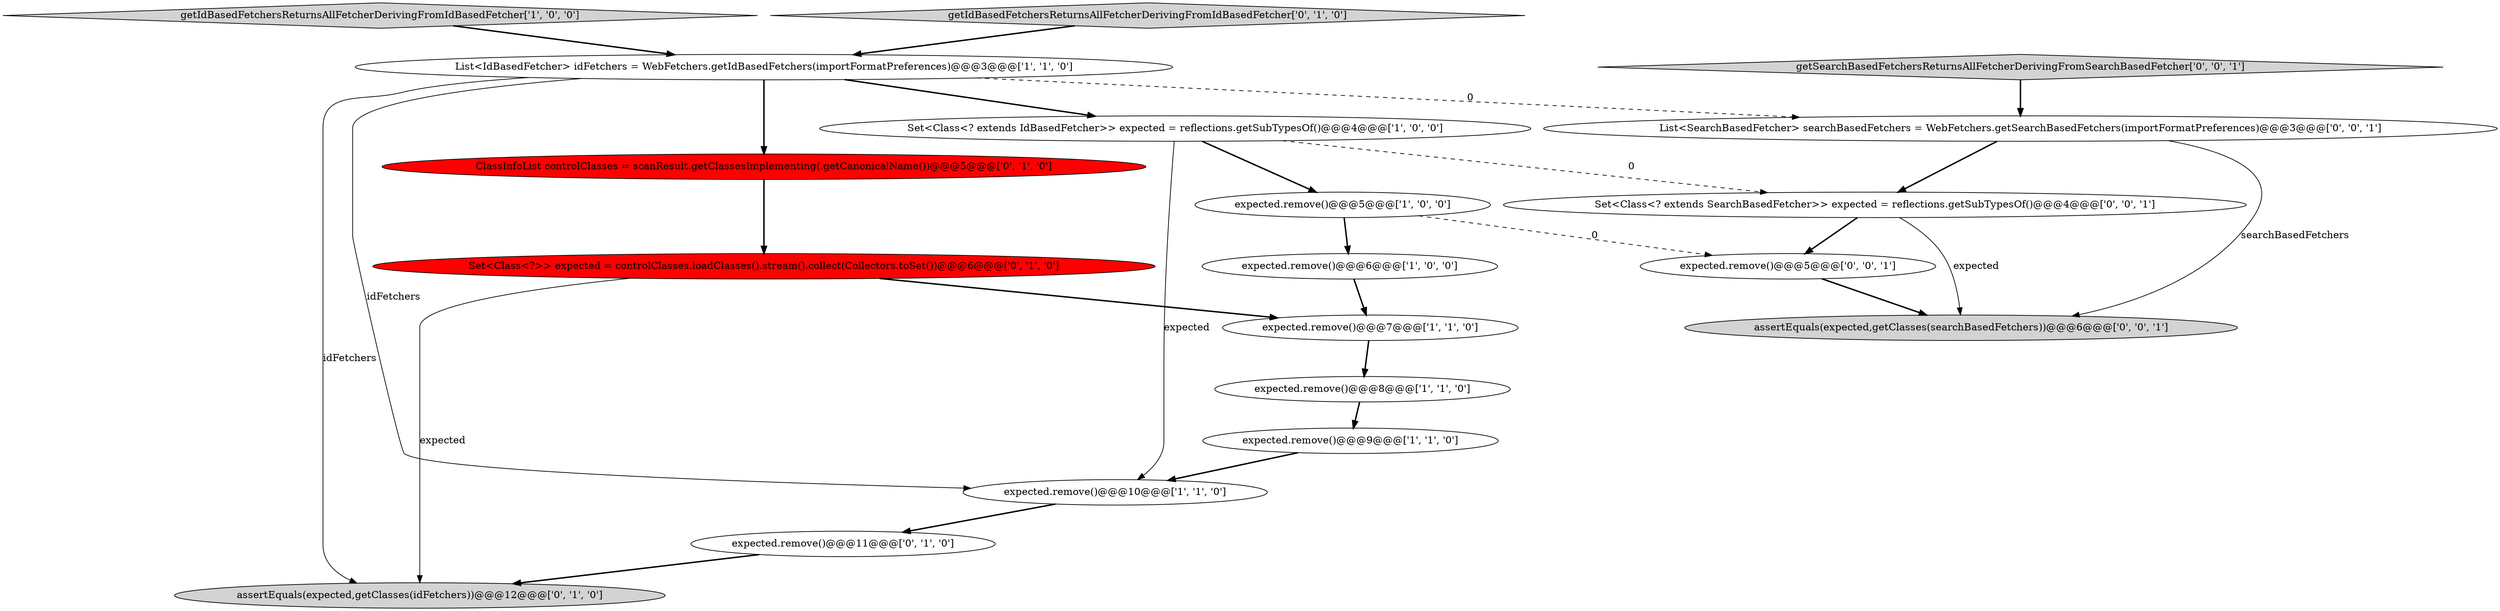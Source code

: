 digraph {
12 [style = filled, label = "expected.remove()@@@11@@@['0', '1', '0']", fillcolor = white, shape = ellipse image = "AAA0AAABBB2BBB"];
4 [style = filled, label = "Set<Class<? extends IdBasedFetcher>> expected = reflections.getSubTypesOf()@@@4@@@['1', '0', '0']", fillcolor = white, shape = ellipse image = "AAA0AAABBB1BBB"];
14 [style = filled, label = "Set<Class<? extends SearchBasedFetcher>> expected = reflections.getSubTypesOf()@@@4@@@['0', '0', '1']", fillcolor = white, shape = ellipse image = "AAA0AAABBB3BBB"];
15 [style = filled, label = "assertEquals(expected,getClasses(searchBasedFetchers))@@@6@@@['0', '0', '1']", fillcolor = lightgray, shape = ellipse image = "AAA0AAABBB3BBB"];
3 [style = filled, label = "getIdBasedFetchersReturnsAllFetcherDerivingFromIdBasedFetcher['1', '0', '0']", fillcolor = lightgray, shape = diamond image = "AAA0AAABBB1BBB"];
7 [style = filled, label = "expected.remove()@@@10@@@['1', '1', '0']", fillcolor = white, shape = ellipse image = "AAA0AAABBB1BBB"];
9 [style = filled, label = "Set<Class<?>> expected = controlClasses.loadClasses().stream().collect(Collectors.toSet())@@@6@@@['0', '1', '0']", fillcolor = red, shape = ellipse image = "AAA1AAABBB2BBB"];
10 [style = filled, label = "assertEquals(expected,getClasses(idFetchers))@@@12@@@['0', '1', '0']", fillcolor = lightgray, shape = ellipse image = "AAA0AAABBB2BBB"];
11 [style = filled, label = "getIdBasedFetchersReturnsAllFetcherDerivingFromIdBasedFetcher['0', '1', '0']", fillcolor = lightgray, shape = diamond image = "AAA0AAABBB2BBB"];
16 [style = filled, label = "List<SearchBasedFetcher> searchBasedFetchers = WebFetchers.getSearchBasedFetchers(importFormatPreferences)@@@3@@@['0', '0', '1']", fillcolor = white, shape = ellipse image = "AAA0AAABBB3BBB"];
5 [style = filled, label = "expected.remove()@@@6@@@['1', '0', '0']", fillcolor = white, shape = ellipse image = "AAA0AAABBB1BBB"];
8 [style = filled, label = "expected.remove()@@@9@@@['1', '1', '0']", fillcolor = white, shape = ellipse image = "AAA0AAABBB1BBB"];
13 [style = filled, label = "ClassInfoList controlClasses = scanResult.getClassesImplementing(.getCanonicalName())@@@5@@@['0', '1', '0']", fillcolor = red, shape = ellipse image = "AAA1AAABBB2BBB"];
17 [style = filled, label = "getSearchBasedFetchersReturnsAllFetcherDerivingFromSearchBasedFetcher['0', '0', '1']", fillcolor = lightgray, shape = diamond image = "AAA0AAABBB3BBB"];
2 [style = filled, label = "List<IdBasedFetcher> idFetchers = WebFetchers.getIdBasedFetchers(importFormatPreferences)@@@3@@@['1', '1', '0']", fillcolor = white, shape = ellipse image = "AAA0AAABBB1BBB"];
18 [style = filled, label = "expected.remove()@@@5@@@['0', '0', '1']", fillcolor = white, shape = ellipse image = "AAA0AAABBB3BBB"];
0 [style = filled, label = "expected.remove()@@@7@@@['1', '1', '0']", fillcolor = white, shape = ellipse image = "AAA0AAABBB1BBB"];
1 [style = filled, label = "expected.remove()@@@5@@@['1', '0', '0']", fillcolor = white, shape = ellipse image = "AAA0AAABBB1BBB"];
6 [style = filled, label = "expected.remove()@@@8@@@['1', '1', '0']", fillcolor = white, shape = ellipse image = "AAA0AAABBB1BBB"];
1->5 [style = bold, label=""];
14->15 [style = solid, label="expected"];
9->0 [style = bold, label=""];
0->6 [style = bold, label=""];
7->12 [style = bold, label=""];
18->15 [style = bold, label=""];
16->15 [style = solid, label="searchBasedFetchers"];
1->18 [style = dashed, label="0"];
2->4 [style = bold, label=""];
11->2 [style = bold, label=""];
8->7 [style = bold, label=""];
4->7 [style = solid, label="expected"];
2->13 [style = bold, label=""];
9->10 [style = solid, label="expected"];
12->10 [style = bold, label=""];
3->2 [style = bold, label=""];
5->0 [style = bold, label=""];
2->10 [style = solid, label="idFetchers"];
2->16 [style = dashed, label="0"];
2->7 [style = solid, label="idFetchers"];
6->8 [style = bold, label=""];
16->14 [style = bold, label=""];
14->18 [style = bold, label=""];
4->14 [style = dashed, label="0"];
4->1 [style = bold, label=""];
13->9 [style = bold, label=""];
17->16 [style = bold, label=""];
}
